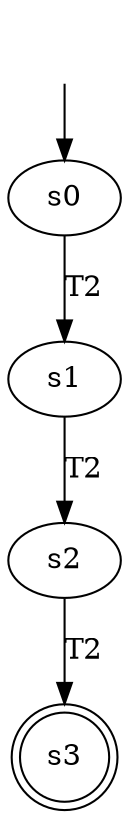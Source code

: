 digraph "MT2A" {
s0 [label=s0];
s1 [label=s1];
s2 [label=s2];
s3 [label=s3, shape=doublecircle];
s0 -> s1 [label="T2"];
s1 -> s2 [label="T2"];
s2 -> s3 [label="T2"];


__start0 [label="", shape=none];
__start0 -> s0  [label=""];
}
